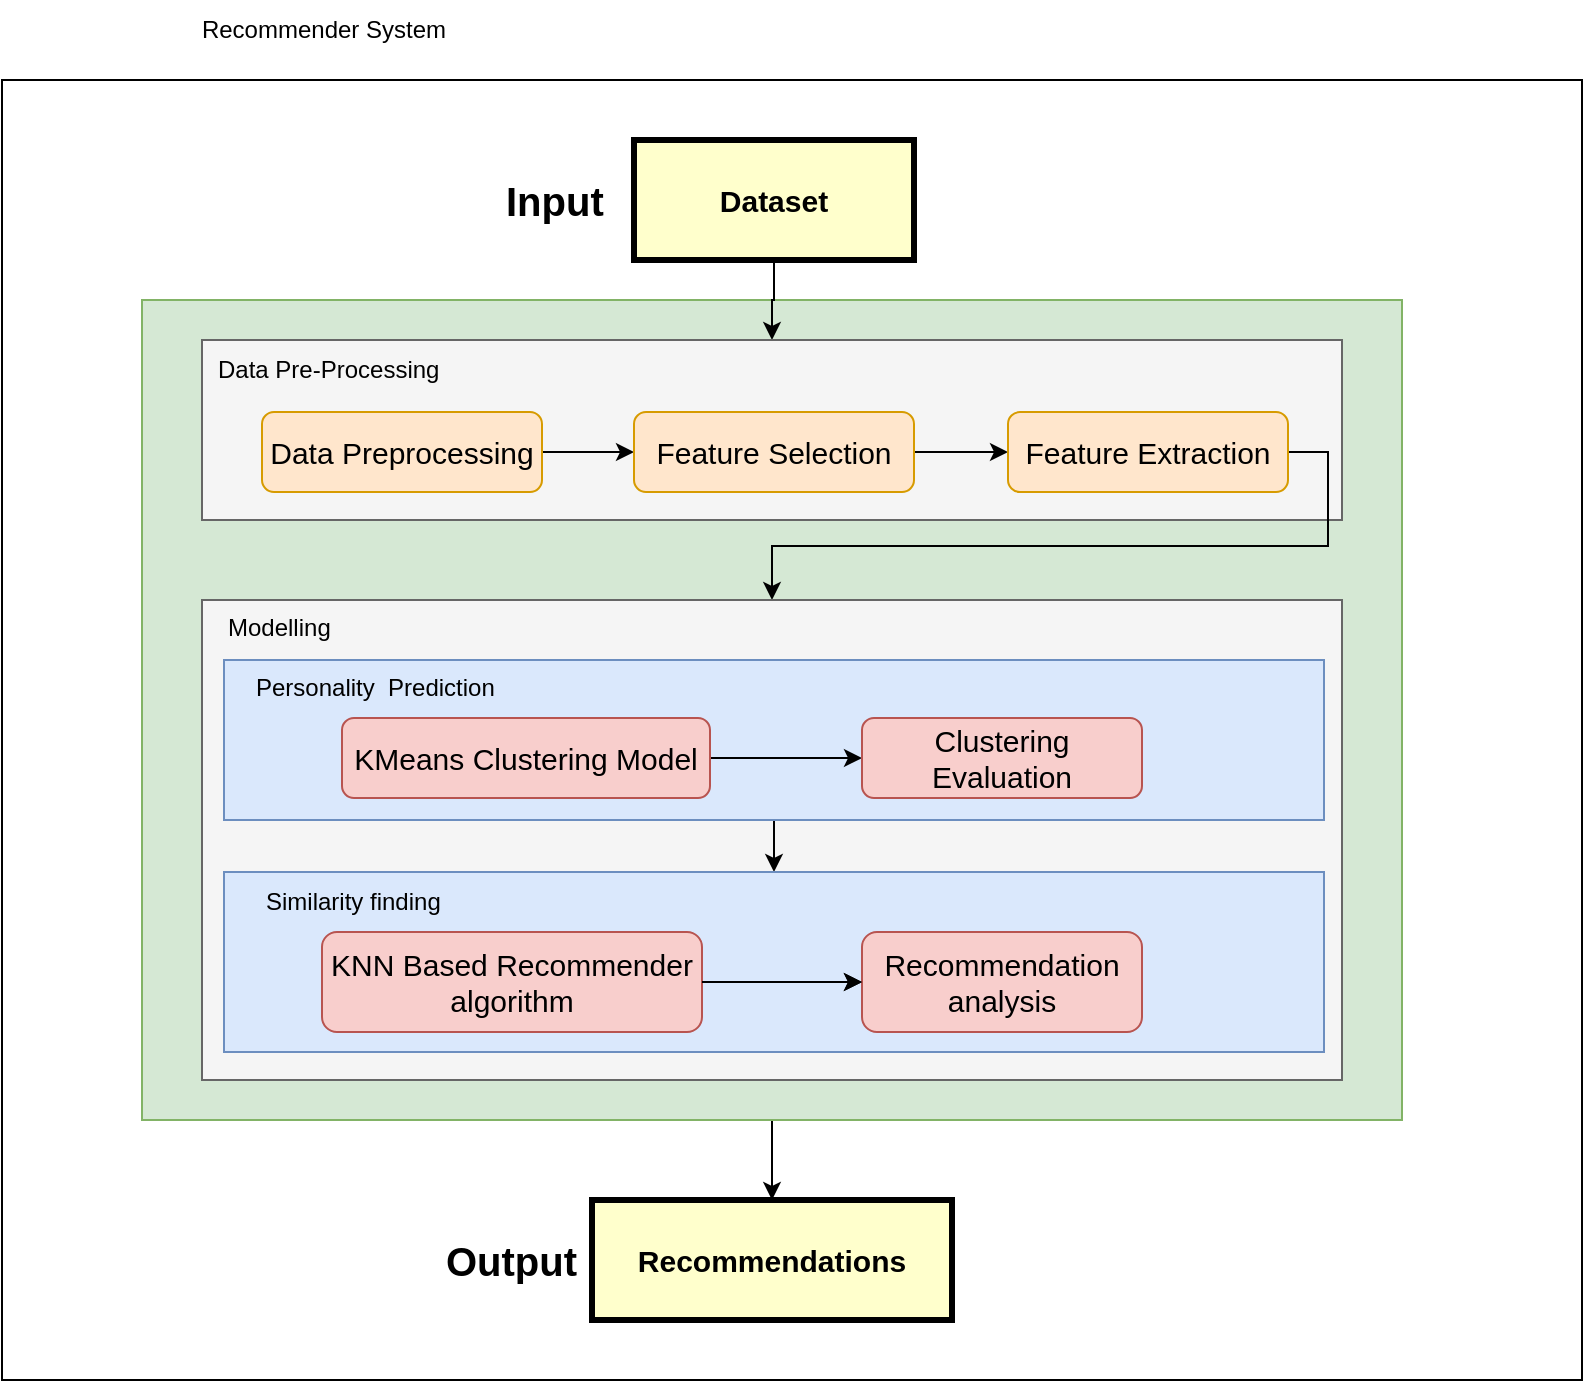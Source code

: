 <mxfile version="20.4.0" type="github">
  <diagram name="Page-1" id="c7558073-3199-34d8-9f00-42111426c3f3">
    <mxGraphModel dx="947" dy="802" grid="1" gridSize="10" guides="1" tooltips="1" connect="1" arrows="1" fold="1" page="1" pageScale="1" pageWidth="826" pageHeight="1169" background="none" math="0" shadow="0">
      <root>
        <mxCell id="0" />
        <mxCell id="1" parent="0" />
        <mxCell id="OYGkamUOxupaW8yLrN2Z-97" value="" style="rounded=0;whiteSpace=wrap;html=1;" vertex="1" parent="1">
          <mxGeometry x="20" y="90" width="790" height="650" as="geometry" />
        </mxCell>
        <mxCell id="OYGkamUOxupaW8yLrN2Z-139" style="edgeStyle=orthogonalEdgeStyle;rounded=0;orthogonalLoop=1;jettySize=auto;html=1;exitX=0.5;exitY=1;exitDx=0;exitDy=0;entryX=0.5;entryY=0;entryDx=0;entryDy=0;fontSize=15;" edge="1" parent="1" source="OYGkamUOxupaW8yLrN2Z-123" target="OYGkamUOxupaW8yLrN2Z-128">
          <mxGeometry relative="1" as="geometry" />
        </mxCell>
        <mxCell id="OYGkamUOxupaW8yLrN2Z-123" value="" style="rounded=0;whiteSpace=wrap;html=1;fontSize=15;fillColor=#d5e8d4;strokeColor=#82b366;" vertex="1" parent="1">
          <mxGeometry x="90" y="200" width="630" height="410" as="geometry" />
        </mxCell>
        <mxCell id="OYGkamUOxupaW8yLrN2Z-116" style="edgeStyle=orthogonalEdgeStyle;rounded=0;orthogonalLoop=1;jettySize=auto;html=1;entryX=0.5;entryY=0;entryDx=0;entryDy=0;fontSize=15;" edge="1" parent="1" source="4" target="OYGkamUOxupaW8yLrN2Z-100">
          <mxGeometry relative="1" as="geometry" />
        </mxCell>
        <mxCell id="4" value="Dataset" style="whiteSpace=wrap;align=center;verticalAlign=middle;fontStyle=1;strokeWidth=3;fillColor=#FFFFCC;fontSize=15;" parent="1" vertex="1">
          <mxGeometry x="336" y="120" width="140" height="60" as="geometry" />
        </mxCell>
        <mxCell id="OYGkamUOxupaW8yLrN2Z-98" value="&lt;div align=&quot;left&quot;&gt;&lt;b&gt;&lt;font style=&quot;font-size: 20px;&quot;&gt;Input&lt;/font&gt;&lt;/b&gt;&lt;/div&gt;" style="text;html=1;strokeColor=none;fillColor=none;align=left;verticalAlign=middle;whiteSpace=wrap;rounded=0;" vertex="1" parent="1">
          <mxGeometry x="270" y="135" width="60" height="30" as="geometry" />
        </mxCell>
        <mxCell id="OYGkamUOxupaW8yLrN2Z-100" value="" style="rounded=0;whiteSpace=wrap;html=1;fontSize=15;fillColor=#f5f5f5;strokeColor=#666666;fontColor=#333333;" vertex="1" parent="1">
          <mxGeometry x="120" y="220" width="570" height="90" as="geometry" />
        </mxCell>
        <mxCell id="OYGkamUOxupaW8yLrN2Z-101" value="&lt;div&gt;Recommender System&lt;/div&gt;" style="text;html=1;strokeColor=none;fillColor=none;align=center;verticalAlign=middle;whiteSpace=wrap;rounded=0;" vertex="1" parent="1">
          <mxGeometry x="106" y="50" width="150" height="30" as="geometry" />
        </mxCell>
        <mxCell id="OYGkamUOxupaW8yLrN2Z-113" style="edgeStyle=orthogonalEdgeStyle;rounded=0;orthogonalLoop=1;jettySize=auto;html=1;entryX=0;entryY=0.5;entryDx=0;entryDy=0;fontSize=15;" edge="1" parent="1" source="OYGkamUOxupaW8yLrN2Z-102" target="OYGkamUOxupaW8yLrN2Z-103">
          <mxGeometry relative="1" as="geometry" />
        </mxCell>
        <mxCell id="OYGkamUOxupaW8yLrN2Z-102" value="Data Preprocessing" style="rounded=1;whiteSpace=wrap;html=1;fontSize=15;fillColor=#ffe6cc;strokeColor=#d79b00;" vertex="1" parent="1">
          <mxGeometry x="150" y="256" width="140" height="40" as="geometry" />
        </mxCell>
        <mxCell id="OYGkamUOxupaW8yLrN2Z-114" style="edgeStyle=orthogonalEdgeStyle;rounded=0;orthogonalLoop=1;jettySize=auto;html=1;entryX=0;entryY=0.5;entryDx=0;entryDy=0;fontSize=15;" edge="1" parent="1" source="OYGkamUOxupaW8yLrN2Z-103" target="OYGkamUOxupaW8yLrN2Z-104">
          <mxGeometry relative="1" as="geometry" />
        </mxCell>
        <mxCell id="OYGkamUOxupaW8yLrN2Z-103" value="Feature Selection" style="rounded=1;whiteSpace=wrap;html=1;fontSize=15;fillColor=#ffe6cc;strokeColor=#d79b00;" vertex="1" parent="1">
          <mxGeometry x="336" y="256" width="140" height="40" as="geometry" />
        </mxCell>
        <mxCell id="OYGkamUOxupaW8yLrN2Z-115" style="edgeStyle=orthogonalEdgeStyle;rounded=0;orthogonalLoop=1;jettySize=auto;html=1;exitX=1;exitY=0.5;exitDx=0;exitDy=0;fontSize=15;" edge="1" parent="1" source="OYGkamUOxupaW8yLrN2Z-104" target="OYGkamUOxupaW8yLrN2Z-108">
          <mxGeometry relative="1" as="geometry" />
        </mxCell>
        <mxCell id="OYGkamUOxupaW8yLrN2Z-104" value="Feature Extraction" style="rounded=1;whiteSpace=wrap;html=1;fontSize=15;fillColor=#ffe6cc;strokeColor=#d79b00;" vertex="1" parent="1">
          <mxGeometry x="523" y="256" width="140" height="40" as="geometry" />
        </mxCell>
        <mxCell id="OYGkamUOxupaW8yLrN2Z-105" style="edgeStyle=orthogonalEdgeStyle;rounded=0;orthogonalLoop=1;jettySize=auto;html=1;exitX=0.5;exitY=1;exitDx=0;exitDy=0;fontSize=15;" edge="1" parent="1" source="OYGkamUOxupaW8yLrN2Z-100" target="OYGkamUOxupaW8yLrN2Z-100">
          <mxGeometry relative="1" as="geometry" />
        </mxCell>
        <mxCell id="OYGkamUOxupaW8yLrN2Z-107" value="&lt;div align=&quot;left&quot;&gt;Data Pre-Processing&lt;/div&gt;" style="text;html=1;strokeColor=none;fillColor=none;align=left;verticalAlign=middle;whiteSpace=wrap;rounded=0;" vertex="1" parent="1">
          <mxGeometry x="126" y="220" width="134" height="30" as="geometry" />
        </mxCell>
        <mxCell id="OYGkamUOxupaW8yLrN2Z-108" value="" style="rounded=0;whiteSpace=wrap;html=1;fontSize=15;fillColor=#f5f5f5;fontColor=#333333;strokeColor=#666666;" vertex="1" parent="1">
          <mxGeometry x="120" y="350" width="570" height="240" as="geometry" />
        </mxCell>
        <mxCell id="OYGkamUOxupaW8yLrN2Z-109" value="&lt;div align=&quot;left&quot;&gt;Modelling&lt;/div&gt;" style="text;html=1;strokeColor=none;fillColor=none;align=left;verticalAlign=middle;whiteSpace=wrap;rounded=0;" vertex="1" parent="1">
          <mxGeometry x="131" y="349" width="73" height="30" as="geometry" />
        </mxCell>
        <mxCell id="OYGkamUOxupaW8yLrN2Z-138" style="edgeStyle=orthogonalEdgeStyle;rounded=0;orthogonalLoop=1;jettySize=auto;html=1;entryX=0.5;entryY=0;entryDx=0;entryDy=0;fontSize=15;" edge="1" parent="1" source="OYGkamUOxupaW8yLrN2Z-111" target="OYGkamUOxupaW8yLrN2Z-135">
          <mxGeometry relative="1" as="geometry" />
        </mxCell>
        <mxCell id="OYGkamUOxupaW8yLrN2Z-111" value="" style="rounded=0;whiteSpace=wrap;html=1;fontSize=15;fillColor=#dae8fc;strokeColor=#6c8ebf;" vertex="1" parent="1">
          <mxGeometry x="131" y="380" width="550" height="80" as="geometry" />
        </mxCell>
        <mxCell id="OYGkamUOxupaW8yLrN2Z-120" style="edgeStyle=orthogonalEdgeStyle;rounded=0;orthogonalLoop=1;jettySize=auto;html=1;exitX=1;exitY=0.5;exitDx=0;exitDy=0;entryX=0;entryY=0.5;entryDx=0;entryDy=0;fontSize=15;" edge="1" parent="1" source="OYGkamUOxupaW8yLrN2Z-112" target="OYGkamUOxupaW8yLrN2Z-119">
          <mxGeometry relative="1" as="geometry" />
        </mxCell>
        <mxCell id="OYGkamUOxupaW8yLrN2Z-112" value="KMeans Clustering Model" style="rounded=1;whiteSpace=wrap;html=1;fontSize=15;fillColor=#f8cecc;strokeColor=#b85450;" vertex="1" parent="1">
          <mxGeometry x="190" y="409" width="184" height="40" as="geometry" />
        </mxCell>
        <mxCell id="OYGkamUOxupaW8yLrN2Z-117" value="Personality&amp;nbsp; Prediction" style="text;html=1;strokeColor=none;fillColor=none;align=left;verticalAlign=middle;whiteSpace=wrap;rounded=0;" vertex="1" parent="1">
          <mxGeometry x="144.5" y="379" width="135.5" height="30" as="geometry" />
        </mxCell>
        <mxCell id="OYGkamUOxupaW8yLrN2Z-119" value="Clustering Evaluation" style="rounded=1;whiteSpace=wrap;html=1;fontSize=15;fillColor=#f8cecc;strokeColor=#b85450;" vertex="1" parent="1">
          <mxGeometry x="450" y="409" width="140" height="40" as="geometry" />
        </mxCell>
        <mxCell id="OYGkamUOxupaW8yLrN2Z-128" value="Recommendations" style="whiteSpace=wrap;align=center;verticalAlign=middle;fontStyle=1;strokeWidth=3;fillColor=#FFFFCC;fontSize=15;" vertex="1" parent="1">
          <mxGeometry x="315" y="650" width="180" height="60" as="geometry" />
        </mxCell>
        <mxCell id="OYGkamUOxupaW8yLrN2Z-137" value="" style="group;fillColor=#dae8fc;strokeColor=#6c8ebf;" vertex="1" connectable="0" parent="1">
          <mxGeometry x="131" y="486" width="550" height="90" as="geometry" />
        </mxCell>
        <mxCell id="OYGkamUOxupaW8yLrN2Z-135" value="" style="rounded=0;whiteSpace=wrap;html=1;fontSize=15;fillColor=#dae8fc;strokeColor=#6c8ebf;" vertex="1" parent="OYGkamUOxupaW8yLrN2Z-137">
          <mxGeometry width="550" height="90" as="geometry" />
        </mxCell>
        <mxCell id="OYGkamUOxupaW8yLrN2Z-131" value="Similarity finding" style="text;html=1;strokeColor=none;fillColor=none;align=left;verticalAlign=middle;whiteSpace=wrap;rounded=0;" vertex="1" parent="OYGkamUOxupaW8yLrN2Z-137">
          <mxGeometry x="19" width="109" height="30" as="geometry" />
        </mxCell>
        <mxCell id="OYGkamUOxupaW8yLrN2Z-133" value="KNN Based Recommender algorithm" style="rounded=1;whiteSpace=wrap;html=1;fontSize=15;fillColor=#f8cecc;strokeColor=#b85450;" vertex="1" parent="OYGkamUOxupaW8yLrN2Z-137">
          <mxGeometry x="49" y="30" width="190" height="50" as="geometry" />
        </mxCell>
        <mxCell id="OYGkamUOxupaW8yLrN2Z-134" value="Recommendation analysis " style="rounded=1;whiteSpace=wrap;html=1;fontSize=15;fillColor=#f8cecc;strokeColor=#b85450;" vertex="1" parent="OYGkamUOxupaW8yLrN2Z-137">
          <mxGeometry x="319" y="30" width="140" height="50" as="geometry" />
        </mxCell>
        <mxCell id="OYGkamUOxupaW8yLrN2Z-132" style="edgeStyle=orthogonalEdgeStyle;rounded=0;orthogonalLoop=1;jettySize=auto;html=1;exitX=1;exitY=0.5;exitDx=0;exitDy=0;entryX=0;entryY=0.5;entryDx=0;entryDy=0;fontSize=15;" edge="1" parent="OYGkamUOxupaW8yLrN2Z-137" source="OYGkamUOxupaW8yLrN2Z-133" target="OYGkamUOxupaW8yLrN2Z-134">
          <mxGeometry relative="1" as="geometry" />
        </mxCell>
        <mxCell id="OYGkamUOxupaW8yLrN2Z-136" style="edgeStyle=orthogonalEdgeStyle;rounded=0;orthogonalLoop=1;jettySize=auto;html=1;exitX=1;exitY=0.5;exitDx=0;exitDy=0;entryX=0;entryY=0.5;entryDx=0;entryDy=0;fontSize=15;" edge="1" parent="OYGkamUOxupaW8yLrN2Z-137" source="OYGkamUOxupaW8yLrN2Z-133" target="OYGkamUOxupaW8yLrN2Z-134">
          <mxGeometry relative="1" as="geometry" />
        </mxCell>
        <mxCell id="OYGkamUOxupaW8yLrN2Z-140" value="&lt;font style=&quot;font-size: 20px;&quot;&gt;&lt;b&gt;Output&lt;/b&gt;&lt;/font&gt;" style="text;html=1;strokeColor=none;fillColor=none;align=left;verticalAlign=middle;whiteSpace=wrap;rounded=0;" vertex="1" parent="1">
          <mxGeometry x="240" y="665" width="60" height="30" as="geometry" />
        </mxCell>
      </root>
    </mxGraphModel>
  </diagram>
</mxfile>
